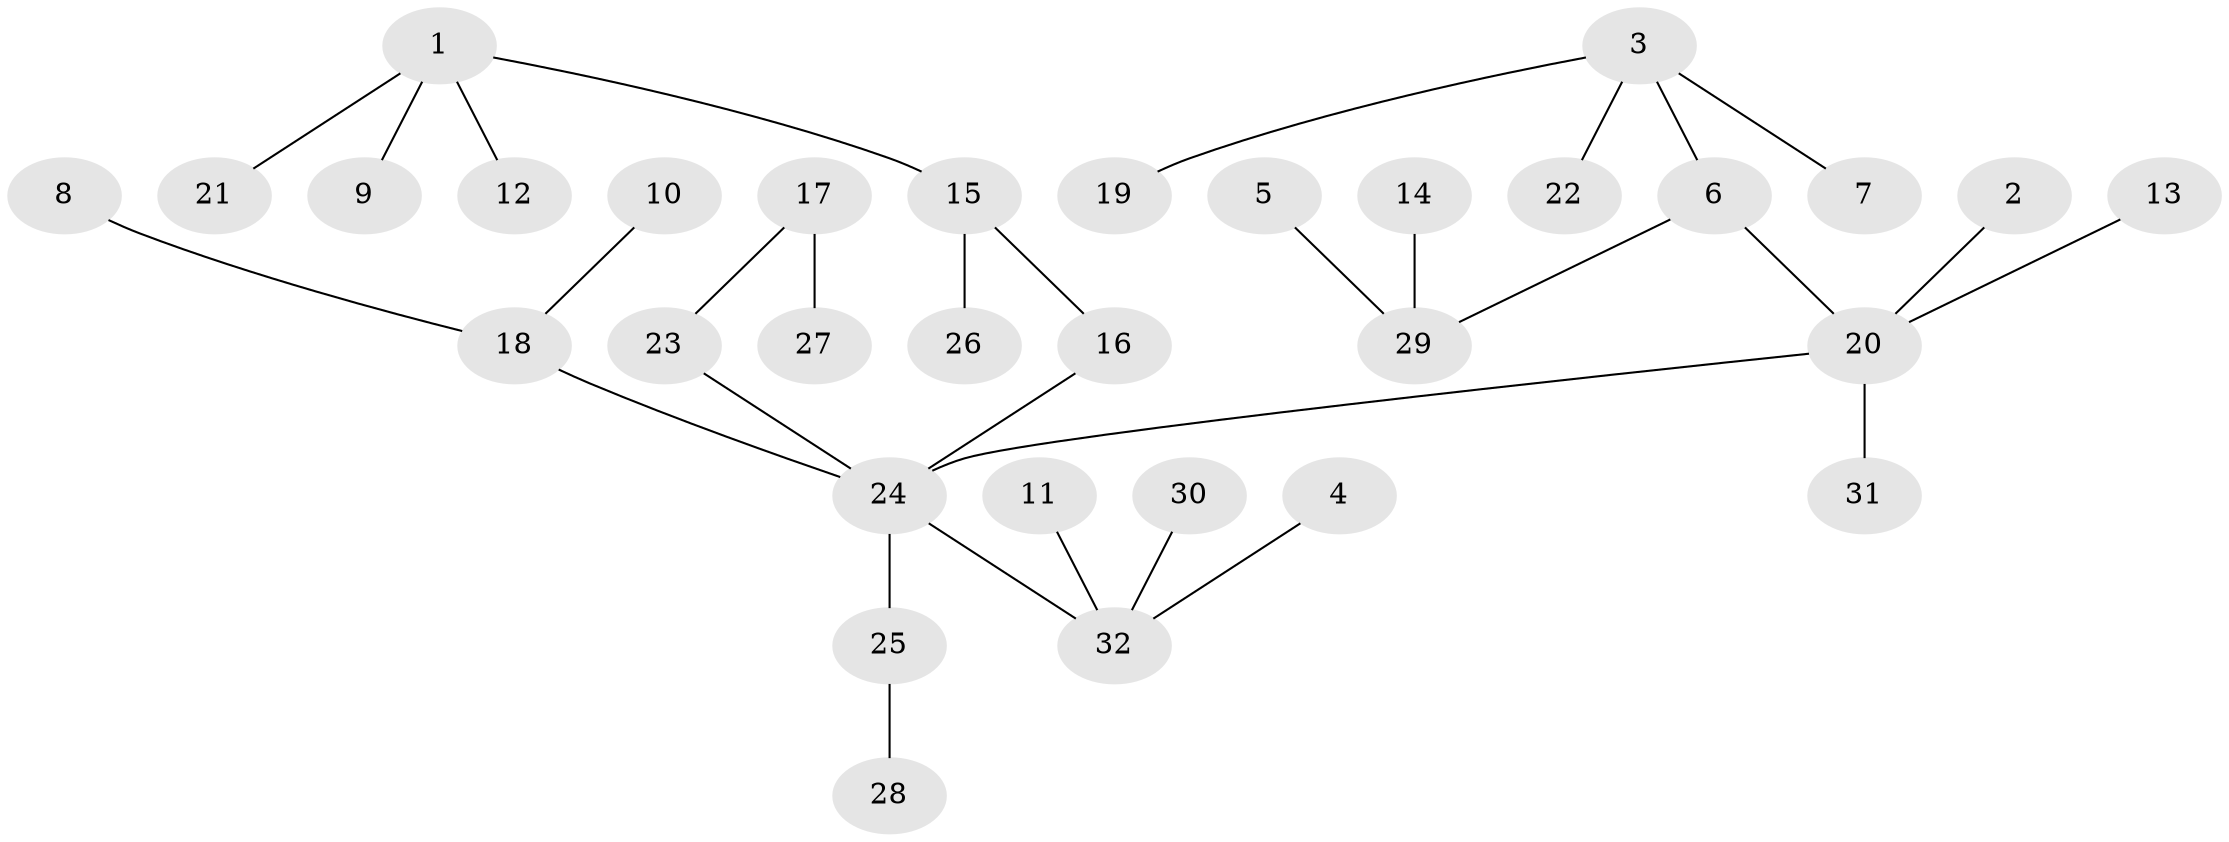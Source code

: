 // original degree distribution, {8: 0.01904761904761905, 3: 0.11428571428571428, 5: 0.01904761904761905, 4: 0.06666666666666667, 1: 0.5523809523809524, 2: 0.2, 6: 0.02857142857142857}
// Generated by graph-tools (version 1.1) at 2025/37/03/04/25 23:37:20]
// undirected, 32 vertices, 31 edges
graph export_dot {
  node [color=gray90,style=filled];
  1;
  2;
  3;
  4;
  5;
  6;
  7;
  8;
  9;
  10;
  11;
  12;
  13;
  14;
  15;
  16;
  17;
  18;
  19;
  20;
  21;
  22;
  23;
  24;
  25;
  26;
  27;
  28;
  29;
  30;
  31;
  32;
  1 -- 9 [weight=1.0];
  1 -- 12 [weight=1.0];
  1 -- 15 [weight=1.0];
  1 -- 21 [weight=1.0];
  2 -- 20 [weight=1.0];
  3 -- 6 [weight=1.0];
  3 -- 7 [weight=1.0];
  3 -- 19 [weight=1.0];
  3 -- 22 [weight=1.0];
  4 -- 32 [weight=1.0];
  5 -- 29 [weight=1.0];
  6 -- 20 [weight=1.0];
  6 -- 29 [weight=1.0];
  8 -- 18 [weight=1.0];
  10 -- 18 [weight=1.0];
  11 -- 32 [weight=1.0];
  13 -- 20 [weight=1.0];
  14 -- 29 [weight=1.0];
  15 -- 16 [weight=1.0];
  15 -- 26 [weight=1.0];
  16 -- 24 [weight=1.0];
  17 -- 23 [weight=1.0];
  17 -- 27 [weight=1.0];
  18 -- 24 [weight=1.0];
  20 -- 24 [weight=1.0];
  20 -- 31 [weight=1.0];
  23 -- 24 [weight=1.0];
  24 -- 25 [weight=1.0];
  24 -- 32 [weight=1.0];
  25 -- 28 [weight=1.0];
  30 -- 32 [weight=1.0];
}
